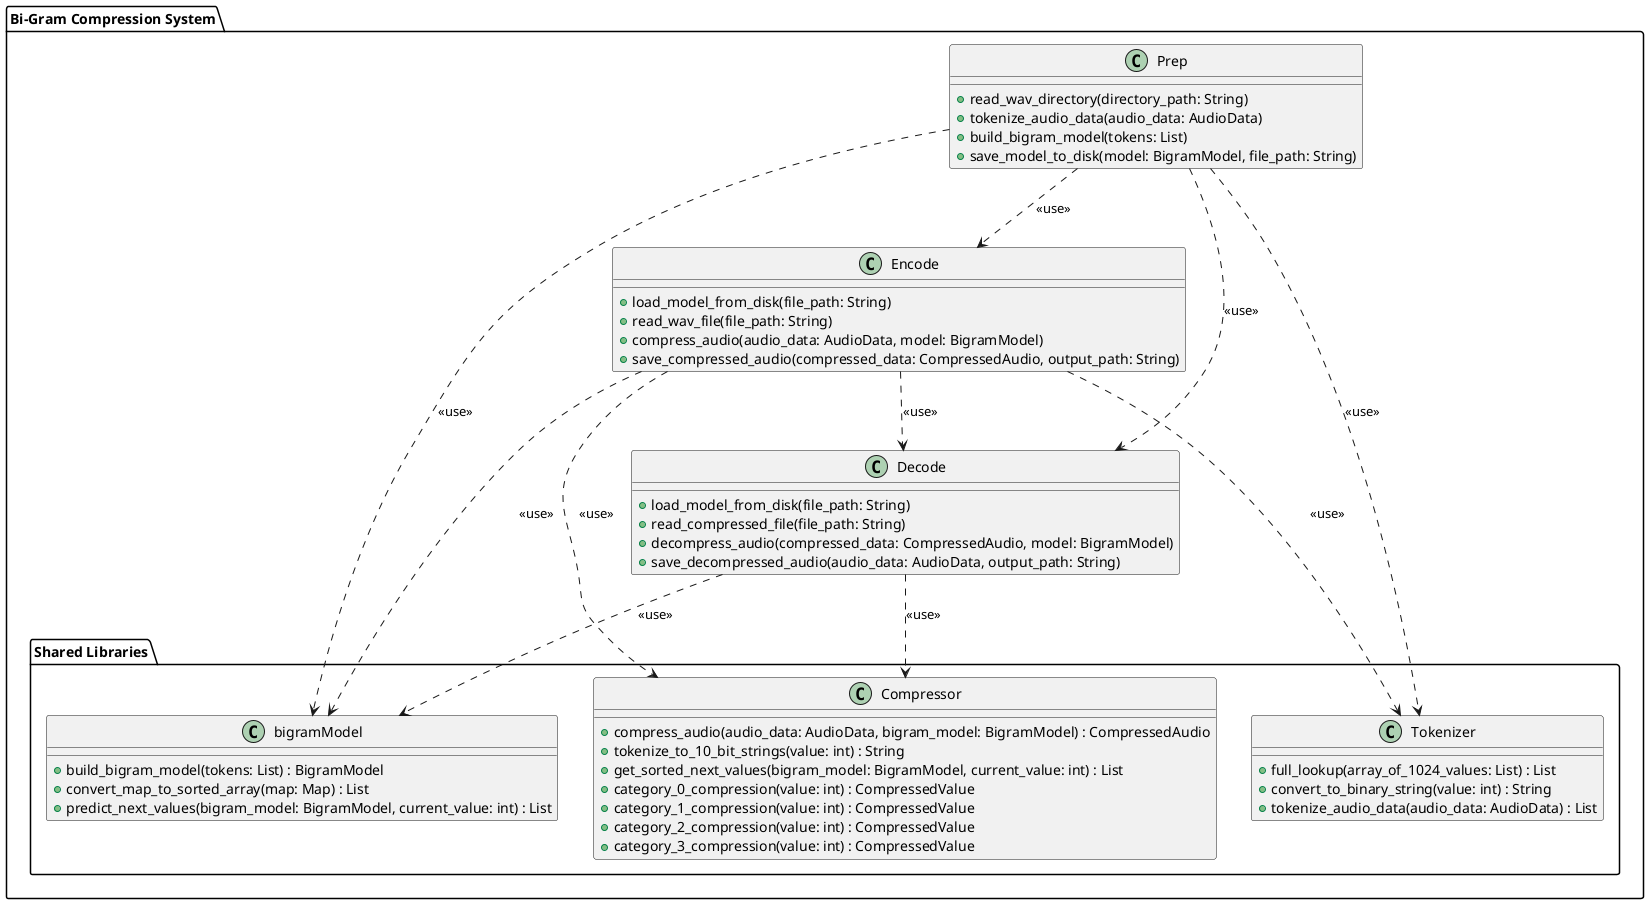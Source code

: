 @startuml

package "Bi-Gram Compression System" {

    package "Shared Libraries" {
        class Tokenizer {
            + full_lookup(array_of_1024_values: List) : List
            + convert_to_binary_string(value: int) : String
            + tokenize_audio_data(audio_data: AudioData) : List
        }

        class bigramModel {
            + build_bigram_model(tokens: List) : BigramModel
            + convert_map_to_sorted_array(map: Map) : List
            + predict_next_values(bigram_model: BigramModel, current_value: int) : List
        }

        class Compressor {
            + compress_audio(audio_data: AudioData, bigram_model: BigramModel) : CompressedAudio
            + tokenize_to_10_bit_strings(value: int) : String
            + get_sorted_next_values(bigram_model: BigramModel, current_value: int) : List
            + category_0_compression(value: int) : CompressedValue
            + category_1_compression(value: int) : CompressedValue
            + category_2_compression(value: int) : CompressedValue
            + category_3_compression(value: int) : CompressedValue
        }
    }

    class Prep {
        + read_wav_directory(directory_path: String)
        + tokenize_audio_data(audio_data: AudioData)
        + build_bigram_model(tokens: List)
        + save_model_to_disk(model: BigramModel, file_path: String)
    }

    class Encode {
        + load_model_from_disk(file_path: String)
        + read_wav_file(file_path: String)
        + compress_audio(audio_data: AudioData, model: BigramModel)
        + save_compressed_audio(compressed_data: CompressedAudio, output_path: String)
    }

    class Decode {
        + load_model_from_disk(file_path: String)
        + read_compressed_file(file_path: String)
        + decompress_audio(compressed_data: CompressedAudio, model: BigramModel)
        + save_decompressed_audio(audio_data: AudioData, output_path: String)
    }

    Prep ..> Tokenizer : <<use>>
    Prep ..> bigramModel : <<use>>
    Encode ..> Tokenizer : <<use>>
    Encode ..> bigramModel : <<use>>
    Encode ..> Compressor : <<use>>
    Decode ..> bigramModel : <<use>>
    Decode ..> Compressor : <<use>>

    Prep ..> Encode : <<use>>
    Prep ..> Decode : <<use>>
    Encode ..> Decode : <<use>>

}

@enduml
